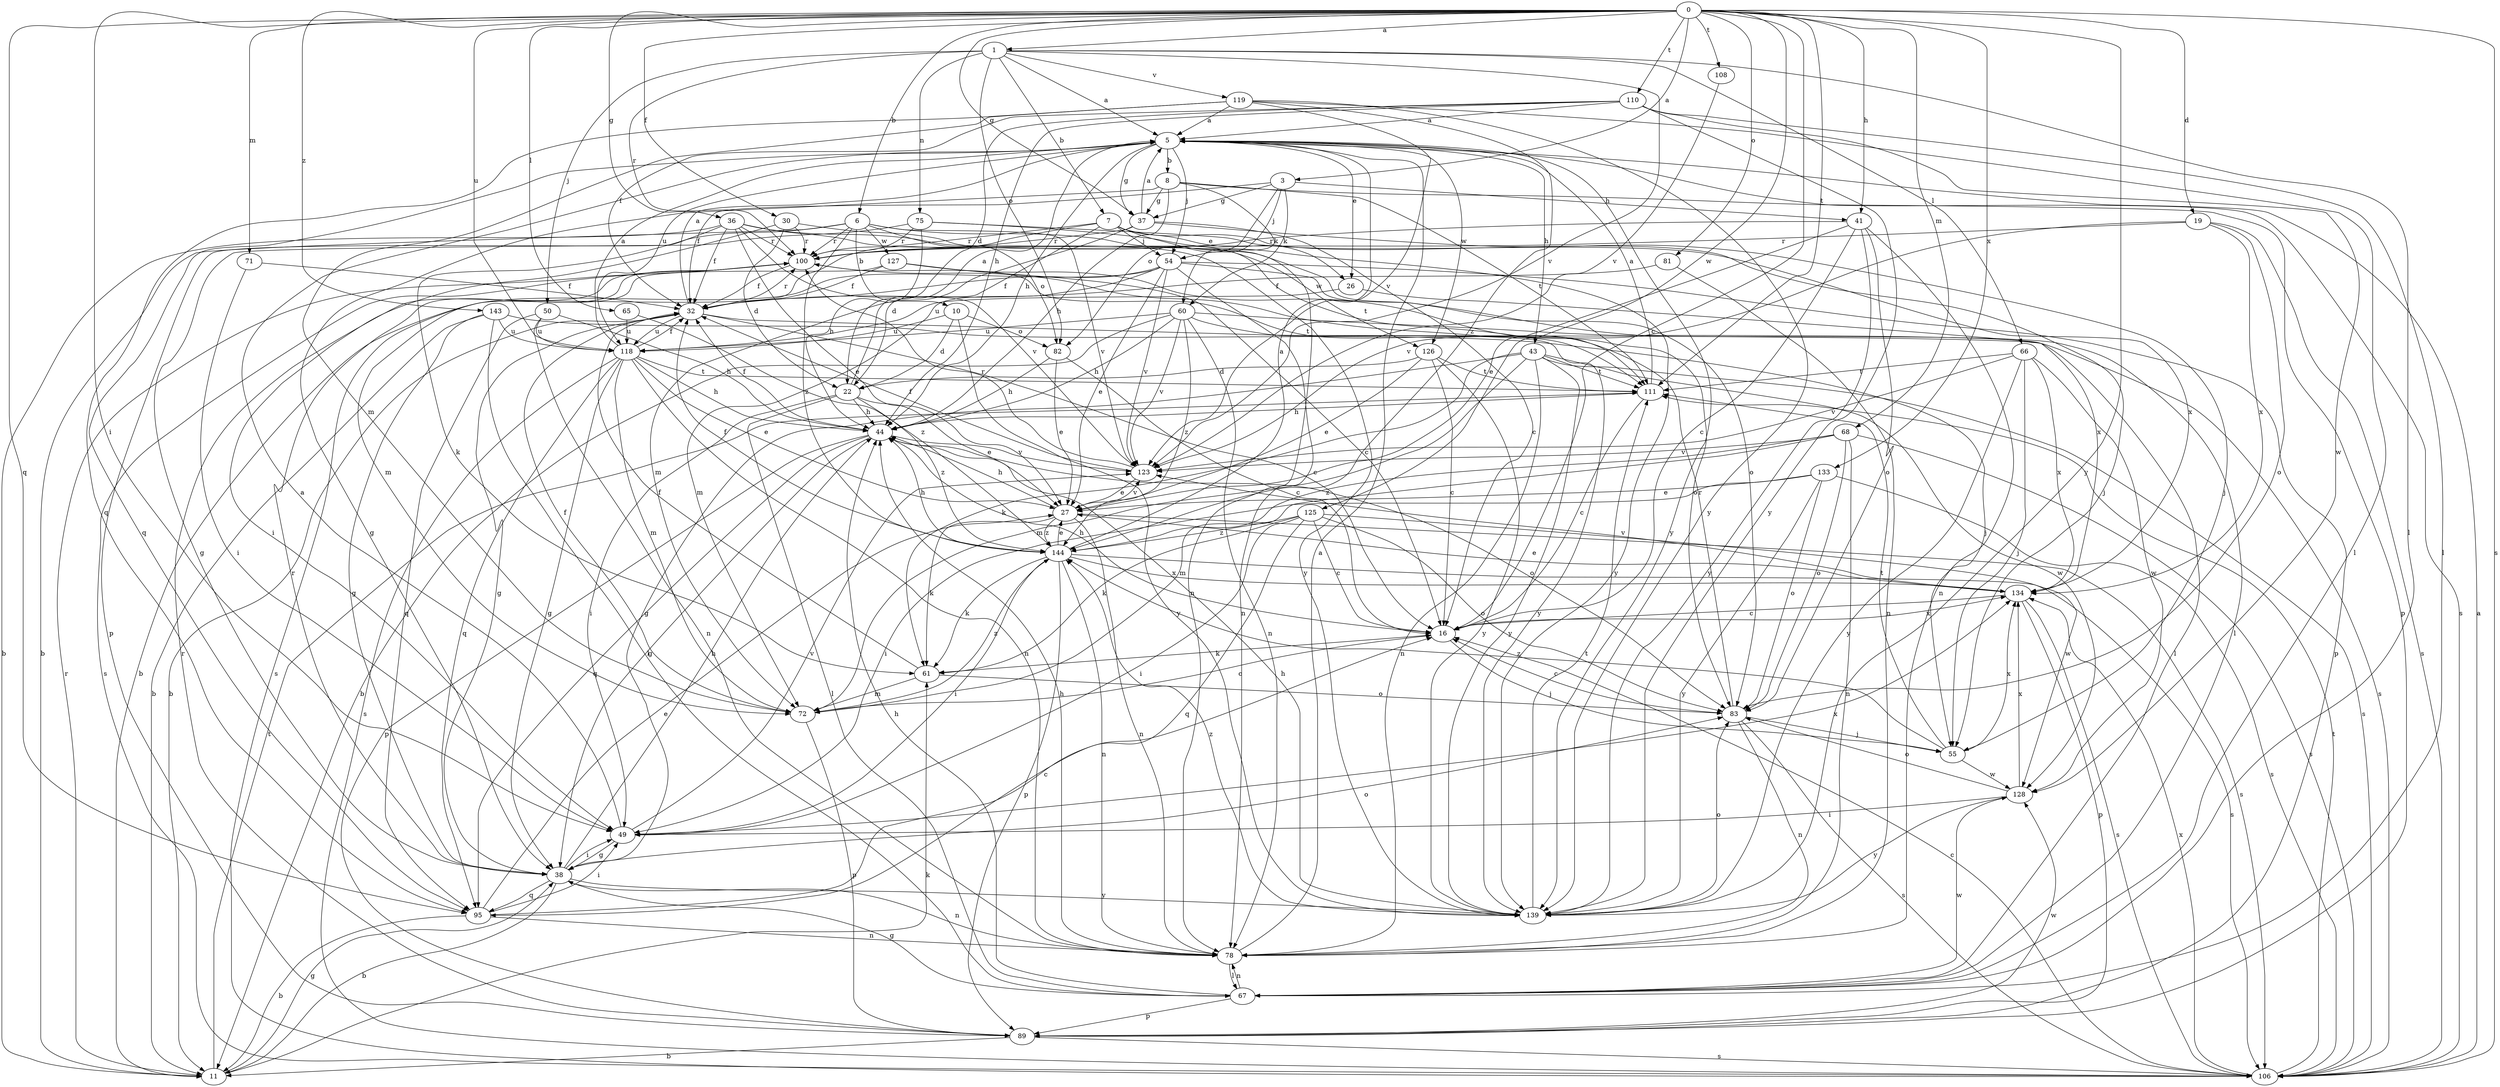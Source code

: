 strict digraph  {
0;
1;
3;
5;
6;
7;
8;
10;
11;
16;
19;
22;
26;
27;
30;
32;
36;
37;
38;
41;
43;
44;
49;
50;
54;
55;
60;
61;
65;
66;
67;
68;
71;
72;
75;
78;
81;
82;
83;
89;
95;
100;
106;
108;
110;
111;
118;
119;
123;
125;
126;
127;
128;
133;
134;
139;
143;
144;
0 -> 1  [label=a];
0 -> 3  [label=a];
0 -> 6  [label=b];
0 -> 16  [label=c];
0 -> 19  [label=d];
0 -> 30  [label=f];
0 -> 36  [label=g];
0 -> 37  [label=g];
0 -> 41  [label=h];
0 -> 49  [label=i];
0 -> 65  [label=l];
0 -> 68  [label=m];
0 -> 71  [label=m];
0 -> 81  [label=o];
0 -> 95  [label=q];
0 -> 106  [label=s];
0 -> 108  [label=t];
0 -> 110  [label=t];
0 -> 111  [label=t];
0 -> 118  [label=u];
0 -> 125  [label=w];
0 -> 133  [label=x];
0 -> 139  [label=y];
0 -> 143  [label=z];
1 -> 5  [label=a];
1 -> 7  [label=b];
1 -> 50  [label=j];
1 -> 66  [label=l];
1 -> 67  [label=l];
1 -> 75  [label=n];
1 -> 82  [label=o];
1 -> 100  [label=r];
1 -> 119  [label=v];
1 -> 123  [label=v];
3 -> 32  [label=f];
3 -> 37  [label=g];
3 -> 41  [label=h];
3 -> 54  [label=j];
3 -> 60  [label=k];
3 -> 82  [label=o];
5 -> 8  [label=b];
5 -> 26  [label=e];
5 -> 37  [label=g];
5 -> 43  [label=h];
5 -> 44  [label=h];
5 -> 54  [label=j];
5 -> 95  [label=q];
5 -> 106  [label=s];
5 -> 118  [label=u];
5 -> 126  [label=w];
5 -> 139  [label=y];
6 -> 10  [label=b];
6 -> 11  [label=b];
6 -> 82  [label=o];
6 -> 89  [label=p];
6 -> 100  [label=r];
6 -> 123  [label=v];
6 -> 126  [label=w];
6 -> 127  [label=w];
6 -> 144  [label=z];
7 -> 22  [label=d];
7 -> 26  [label=e];
7 -> 54  [label=j];
7 -> 55  [label=j];
7 -> 72  [label=m];
7 -> 78  [label=n];
7 -> 100  [label=r];
8 -> 37  [label=g];
8 -> 38  [label=g];
8 -> 44  [label=h];
8 -> 60  [label=k];
8 -> 89  [label=p];
8 -> 111  [label=t];
10 -> 22  [label=d];
10 -> 82  [label=o];
10 -> 118  [label=u];
10 -> 139  [label=y];
11 -> 38  [label=g];
11 -> 61  [label=k];
11 -> 100  [label=r];
11 -> 111  [label=t];
16 -> 44  [label=h];
16 -> 55  [label=j];
16 -> 61  [label=k];
16 -> 134  [label=x];
19 -> 83  [label=o];
19 -> 100  [label=r];
19 -> 106  [label=s];
19 -> 123  [label=v];
19 -> 134  [label=x];
22 -> 5  [label=a];
22 -> 27  [label=e];
22 -> 44  [label=h];
22 -> 49  [label=i];
22 -> 67  [label=l];
22 -> 144  [label=z];
26 -> 118  [label=u];
26 -> 134  [label=x];
27 -> 44  [label=h];
27 -> 61  [label=k];
27 -> 78  [label=n];
27 -> 106  [label=s];
27 -> 123  [label=v];
27 -> 144  [label=z];
30 -> 22  [label=d];
30 -> 49  [label=i];
30 -> 83  [label=o];
30 -> 100  [label=r];
32 -> 5  [label=a];
32 -> 11  [label=b];
32 -> 16  [label=c];
32 -> 38  [label=g];
32 -> 100  [label=r];
32 -> 106  [label=s];
32 -> 118  [label=u];
36 -> 11  [label=b];
36 -> 27  [label=e];
36 -> 32  [label=f];
36 -> 61  [label=k];
36 -> 100  [label=r];
36 -> 111  [label=t];
36 -> 123  [label=v];
36 -> 139  [label=y];
37 -> 5  [label=a];
37 -> 16  [label=c];
37 -> 55  [label=j];
37 -> 72  [label=m];
37 -> 100  [label=r];
38 -> 11  [label=b];
38 -> 44  [label=h];
38 -> 49  [label=i];
38 -> 78  [label=n];
38 -> 83  [label=o];
38 -> 95  [label=q];
38 -> 100  [label=r];
38 -> 139  [label=y];
41 -> 16  [label=c];
41 -> 27  [label=e];
41 -> 78  [label=n];
41 -> 83  [label=o];
41 -> 100  [label=r];
41 -> 139  [label=y];
43 -> 38  [label=g];
43 -> 61  [label=k];
43 -> 72  [label=m];
43 -> 78  [label=n];
43 -> 106  [label=s];
43 -> 111  [label=t];
43 -> 128  [label=w];
43 -> 139  [label=y];
44 -> 32  [label=f];
44 -> 38  [label=g];
44 -> 83  [label=o];
44 -> 89  [label=p];
44 -> 95  [label=q];
44 -> 123  [label=v];
49 -> 5  [label=a];
49 -> 38  [label=g];
49 -> 123  [label=v];
49 -> 134  [label=x];
50 -> 44  [label=h];
50 -> 78  [label=n];
50 -> 95  [label=q];
50 -> 118  [label=u];
54 -> 11  [label=b];
54 -> 27  [label=e];
54 -> 32  [label=f];
54 -> 67  [label=l];
54 -> 72  [label=m];
54 -> 78  [label=n];
54 -> 89  [label=p];
54 -> 123  [label=v];
55 -> 111  [label=t];
55 -> 128  [label=w];
55 -> 134  [label=x];
55 -> 144  [label=z];
60 -> 11  [label=b];
60 -> 44  [label=h];
60 -> 67  [label=l];
60 -> 78  [label=n];
60 -> 118  [label=u];
60 -> 123  [label=v];
60 -> 139  [label=y];
60 -> 144  [label=z];
61 -> 32  [label=f];
61 -> 72  [label=m];
61 -> 83  [label=o];
65 -> 118  [label=u];
65 -> 144  [label=z];
66 -> 55  [label=j];
66 -> 111  [label=t];
66 -> 123  [label=v];
66 -> 128  [label=w];
66 -> 134  [label=x];
66 -> 139  [label=y];
67 -> 38  [label=g];
67 -> 44  [label=h];
67 -> 78  [label=n];
67 -> 89  [label=p];
67 -> 128  [label=w];
68 -> 72  [label=m];
68 -> 78  [label=n];
68 -> 83  [label=o];
68 -> 106  [label=s];
68 -> 123  [label=v];
68 -> 144  [label=z];
71 -> 32  [label=f];
71 -> 49  [label=i];
72 -> 16  [label=c];
72 -> 32  [label=f];
72 -> 89  [label=p];
72 -> 144  [label=z];
75 -> 38  [label=g];
75 -> 44  [label=h];
75 -> 100  [label=r];
75 -> 134  [label=x];
75 -> 139  [label=y];
78 -> 5  [label=a];
78 -> 44  [label=h];
78 -> 67  [label=l];
81 -> 32  [label=f];
81 -> 78  [label=n];
82 -> 16  [label=c];
82 -> 27  [label=e];
82 -> 44  [label=h];
83 -> 16  [label=c];
83 -> 55  [label=j];
83 -> 78  [label=n];
83 -> 100  [label=r];
83 -> 106  [label=s];
89 -> 11  [label=b];
89 -> 100  [label=r];
89 -> 106  [label=s];
89 -> 128  [label=w];
95 -> 11  [label=b];
95 -> 16  [label=c];
95 -> 27  [label=e];
95 -> 49  [label=i];
95 -> 78  [label=n];
100 -> 32  [label=f];
100 -> 106  [label=s];
100 -> 111  [label=t];
106 -> 5  [label=a];
106 -> 16  [label=c];
106 -> 111  [label=t];
106 -> 134  [label=x];
108 -> 123  [label=v];
110 -> 5  [label=a];
110 -> 22  [label=d];
110 -> 32  [label=f];
110 -> 44  [label=h];
110 -> 67  [label=l];
110 -> 128  [label=w];
110 -> 139  [label=y];
111 -> 5  [label=a];
111 -> 16  [label=c];
111 -> 44  [label=h];
118 -> 5  [label=a];
118 -> 27  [label=e];
118 -> 32  [label=f];
118 -> 38  [label=g];
118 -> 44  [label=h];
118 -> 72  [label=m];
118 -> 78  [label=n];
118 -> 95  [label=q];
118 -> 106  [label=s];
118 -> 111  [label=t];
119 -> 5  [label=a];
119 -> 67  [label=l];
119 -> 72  [label=m];
119 -> 95  [label=q];
119 -> 123  [label=v];
119 -> 139  [label=y];
119 -> 144  [label=z];
123 -> 27  [label=e];
123 -> 32  [label=f];
123 -> 100  [label=r];
125 -> 16  [label=c];
125 -> 49  [label=i];
125 -> 61  [label=k];
125 -> 83  [label=o];
125 -> 95  [label=q];
125 -> 128  [label=w];
125 -> 144  [label=z];
126 -> 16  [label=c];
126 -> 22  [label=d];
126 -> 27  [label=e];
126 -> 111  [label=t];
126 -> 139  [label=y];
127 -> 16  [label=c];
127 -> 32  [label=f];
127 -> 83  [label=o];
127 -> 106  [label=s];
128 -> 49  [label=i];
128 -> 83  [label=o];
128 -> 134  [label=x];
128 -> 139  [label=y];
133 -> 27  [label=e];
133 -> 49  [label=i];
133 -> 83  [label=o];
133 -> 106  [label=s];
133 -> 139  [label=y];
134 -> 16  [label=c];
134 -> 27  [label=e];
134 -> 89  [label=p];
134 -> 106  [label=s];
134 -> 123  [label=v];
139 -> 44  [label=h];
139 -> 83  [label=o];
139 -> 111  [label=t];
139 -> 144  [label=z];
143 -> 11  [label=b];
143 -> 38  [label=g];
143 -> 55  [label=j];
143 -> 67  [label=l];
143 -> 118  [label=u];
144 -> 5  [label=a];
144 -> 27  [label=e];
144 -> 32  [label=f];
144 -> 44  [label=h];
144 -> 49  [label=i];
144 -> 61  [label=k];
144 -> 78  [label=n];
144 -> 89  [label=p];
144 -> 106  [label=s];
144 -> 134  [label=x];
}
